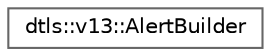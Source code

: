 digraph "Graphical Class Hierarchy"
{
 // LATEX_PDF_SIZE
  bgcolor="transparent";
  edge [fontname=Helvetica,fontsize=10,labelfontname=Helvetica,labelfontsize=10];
  node [fontname=Helvetica,fontsize=10,shape=box,height=0.2,width=0.4];
  rankdir="LR";
  Node0 [id="Node000000",label="dtls::v13::AlertBuilder",height=0.2,width=0.4,color="grey40", fillcolor="white", style="filled",URL="$classdtls_1_1v13_1_1AlertBuilder.html",tooltip="AlertBuilder provides a fluent interface for constructing complex alerts with proper security context..."];
}
